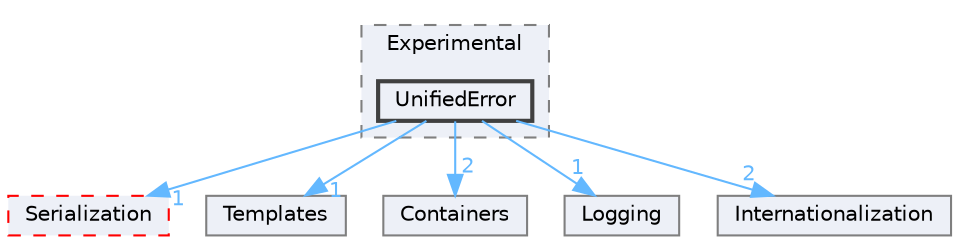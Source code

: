 digraph "UnifiedError"
{
 // INTERACTIVE_SVG=YES
 // LATEX_PDF_SIZE
  bgcolor="transparent";
  edge [fontname=Helvetica,fontsize=10,labelfontname=Helvetica,labelfontsize=10];
  node [fontname=Helvetica,fontsize=10,shape=box,height=0.2,width=0.4];
  compound=true
  subgraph clusterdir_4ab9d7572061c6848a717d3e8a158f2e {
    graph [ bgcolor="#edf0f7", pencolor="grey50", label="Experimental", fontname=Helvetica,fontsize=10 style="filled,dashed", URL="dir_4ab9d7572061c6848a717d3e8a158f2e.html",tooltip=""]
  dir_41b55aed14ee8bb56fe11742220b16ef [label="UnifiedError", fillcolor="#edf0f7", color="grey25", style="filled,bold", URL="dir_41b55aed14ee8bb56fe11742220b16ef.html",tooltip=""];
  }
  dir_4acb951885fdf3c7a4c2ab809ab845db [label="Serialization", fillcolor="#edf0f7", color="red", style="filled,dashed", URL="dir_4acb951885fdf3c7a4c2ab809ab845db.html",tooltip=""];
  dir_d923b29e5793e4ca6ecf89bd6d2fe94d [label="Templates", fillcolor="#edf0f7", color="grey50", style="filled", URL="dir_d923b29e5793e4ca6ecf89bd6d2fe94d.html",tooltip=""];
  dir_d6d4edf6ba84739b62e6fae684879a69 [label="Containers", fillcolor="#edf0f7", color="grey50", style="filled", URL="dir_d6d4edf6ba84739b62e6fae684879a69.html",tooltip=""];
  dir_cdbe86fff28349c50d558c00879cc362 [label="Logging", fillcolor="#edf0f7", color="grey50", style="filled", URL="dir_cdbe86fff28349c50d558c00879cc362.html",tooltip=""];
  dir_7c36f6222b1cd3894142f27e327fdf31 [label="Internationalization", fillcolor="#edf0f7", color="grey50", style="filled", URL="dir_7c36f6222b1cd3894142f27e327fdf31.html",tooltip=""];
  dir_41b55aed14ee8bb56fe11742220b16ef->dir_4acb951885fdf3c7a4c2ab809ab845db [headlabel="1", labeldistance=1.5 headhref="dir_001222_001018.html" href="dir_001222_001018.html" color="steelblue1" fontcolor="steelblue1"];
  dir_41b55aed14ee8bb56fe11742220b16ef->dir_7c36f6222b1cd3894142f27e327fdf31 [headlabel="2", labeldistance=1.5 headhref="dir_001222_000526.html" href="dir_001222_000526.html" color="steelblue1" fontcolor="steelblue1"];
  dir_41b55aed14ee8bb56fe11742220b16ef->dir_cdbe86fff28349c50d558c00879cc362 [headlabel="1", labeldistance=1.5 headhref="dir_001222_000592.html" href="dir_001222_000592.html" color="steelblue1" fontcolor="steelblue1"];
  dir_41b55aed14ee8bb56fe11742220b16ef->dir_d6d4edf6ba84739b62e6fae684879a69 [headlabel="2", labeldistance=1.5 headhref="dir_001222_000253.html" href="dir_001222_000253.html" color="steelblue1" fontcolor="steelblue1"];
  dir_41b55aed14ee8bb56fe11742220b16ef->dir_d923b29e5793e4ca6ecf89bd6d2fe94d [headlabel="1", labeldistance=1.5 headhref="dir_001222_001176.html" href="dir_001222_001176.html" color="steelblue1" fontcolor="steelblue1"];
}
